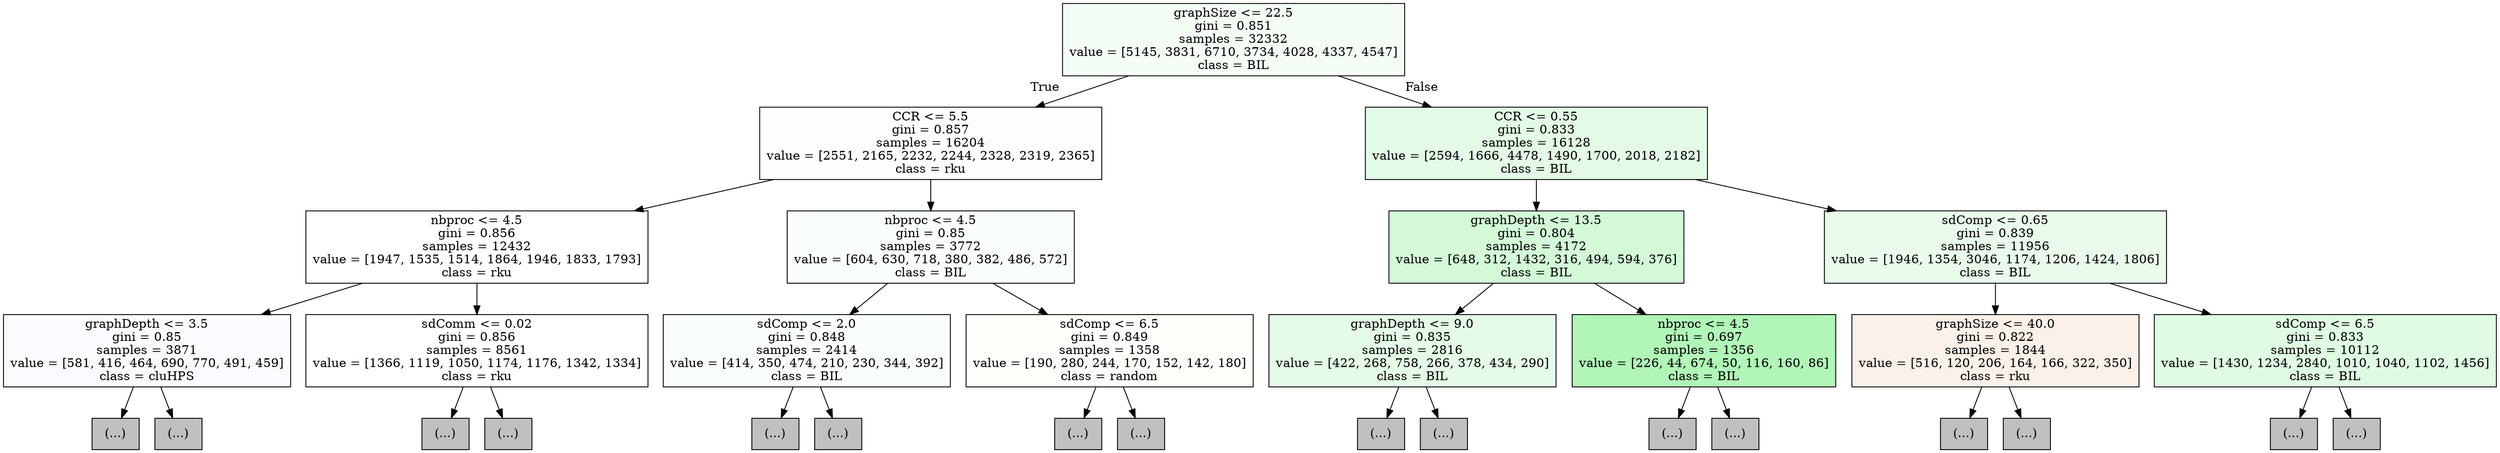 digraph Tree {
node [shape=box, style="filled", color="black"] ;
0 [label="graphSize <= 22.5\ngini = 0.851\nsamples = 32332\nvalue = [5145, 3831, 6710, 3734, 4028, 4337, 4547]\nclass = BIL", fillcolor="#f4fef5"] ;
1 [label="CCR <= 5.5\ngini = 0.857\nsamples = 16204\nvalue = [2551, 2165, 2232, 2244, 2328, 2319, 2365]\nclass = rku", fillcolor="#fffdfc"] ;
0 -> 1 [labeldistance=2.5, labelangle=45, headlabel="True"] ;
2 [label="nbproc <= 4.5\ngini = 0.856\nsamples = 12432\nvalue = [1947, 1535, 1514, 1864, 1946, 1833, 1793]\nclass = rku", fillcolor="#ffffff"] ;
1 -> 2 ;
3 [label="graphDepth <= 3.5\ngini = 0.85\nsamples = 3871\nvalue = [581, 416, 464, 690, 770, 491, 459]\nclass = cluHPS", fillcolor="#fafbfe"] ;
2 -> 3 ;
4 [label="(...)", fillcolor="#C0C0C0"] ;
3 -> 4 ;
39 [label="(...)", fillcolor="#C0C0C0"] ;
3 -> 39 ;
74 [label="sdComm <= 0.02\ngini = 0.856\nsamples = 8561\nvalue = [1366, 1119, 1050, 1174, 1176, 1342, 1334]\nclass = rku", fillcolor="#fffffe"] ;
2 -> 74 ;
75 [label="(...)", fillcolor="#C0C0C0"] ;
74 -> 75 ;
86 [label="(...)", fillcolor="#C0C0C0"] ;
74 -> 86 ;
145 [label="nbproc <= 4.5\ngini = 0.85\nsamples = 3772\nvalue = [604, 630, 718, 380, 382, 486, 572]\nclass = BIL", fillcolor="#f9fefa"] ;
1 -> 145 ;
146 [label="sdComp <= 2.0\ngini = 0.848\nsamples = 2414\nvalue = [414, 350, 474, 210, 230, 344, 392]\nclass = BIL", fillcolor="#f9fefa"] ;
145 -> 146 ;
147 [label="(...)", fillcolor="#C0C0C0"] ;
146 -> 147 ;
158 [label="(...)", fillcolor="#C0C0C0"] ;
146 -> 158 ;
181 [label="sdComp <= 6.5\ngini = 0.849\nsamples = 1358\nvalue = [190, 280, 244, 170, 152, 142, 180]\nclass = random", fillcolor="#fdfef9"] ;
145 -> 181 ;
182 [label="(...)", fillcolor="#C0C0C0"] ;
181 -> 182 ;
205 [label="(...)", fillcolor="#C0C0C0"] ;
181 -> 205 ;
216 [label="CCR <= 0.55\ngini = 0.833\nsamples = 16128\nvalue = [2594, 1666, 4478, 1490, 1700, 2018, 2182]\nclass = BIL", fillcolor="#e3fbe6"] ;
0 -> 216 [labeldistance=2.5, labelangle=-45, headlabel="False"] ;
217 [label="graphDepth <= 13.5\ngini = 0.804\nsamples = 4172\nvalue = [648, 312, 1432, 316, 494, 594, 376]\nclass = BIL", fillcolor="#d3f9d7"] ;
216 -> 217 ;
218 [label="graphDepth <= 9.0\ngini = 0.835\nsamples = 2816\nvalue = [422, 268, 758, 266, 378, 434, 290]\nclass = BIL", fillcolor="#e4fbe7"] ;
217 -> 218 ;
219 [label="(...)", fillcolor="#C0C0C0"] ;
218 -> 219 ;
290 [label="(...)", fillcolor="#C0C0C0"] ;
218 -> 290 ;
325 [label="nbproc <= 4.5\ngini = 0.697\nsamples = 1356\nvalue = [226, 44, 674, 50, 116, 160, 86]\nclass = BIL", fillcolor="#b1f5b8"] ;
217 -> 325 ;
326 [label="(...)", fillcolor="#C0C0C0"] ;
325 -> 326 ;
377 [label="(...)", fillcolor="#C0C0C0"] ;
325 -> 377 ;
428 [label="sdComp <= 0.65\ngini = 0.839\nsamples = 11956\nvalue = [1946, 1354, 3046, 1174, 1206, 1424, 1806]\nclass = BIL", fillcolor="#e9fceb"] ;
216 -> 428 ;
429 [label="graphSize <= 40.0\ngini = 0.822\nsamples = 1844\nvalue = [516, 120, 206, 164, 166, 322, 350]\nclass = rku", fillcolor="#fcf1e9"] ;
428 -> 429 ;
430 [label="(...)", fillcolor="#C0C0C0"] ;
429 -> 430 ;
477 [label="(...)", fillcolor="#C0C0C0"] ;
429 -> 477 ;
566 [label="sdComp <= 6.5\ngini = 0.833\nsamples = 10112\nvalue = [1430, 1234, 2840, 1010, 1040, 1102, 1456]\nclass = BIL", fillcolor="#dffbe3"] ;
428 -> 566 ;
567 [label="(...)", fillcolor="#C0C0C0"] ;
566 -> 567 ;
780 [label="(...)", fillcolor="#C0C0C0"] ;
566 -> 780 ;
}
